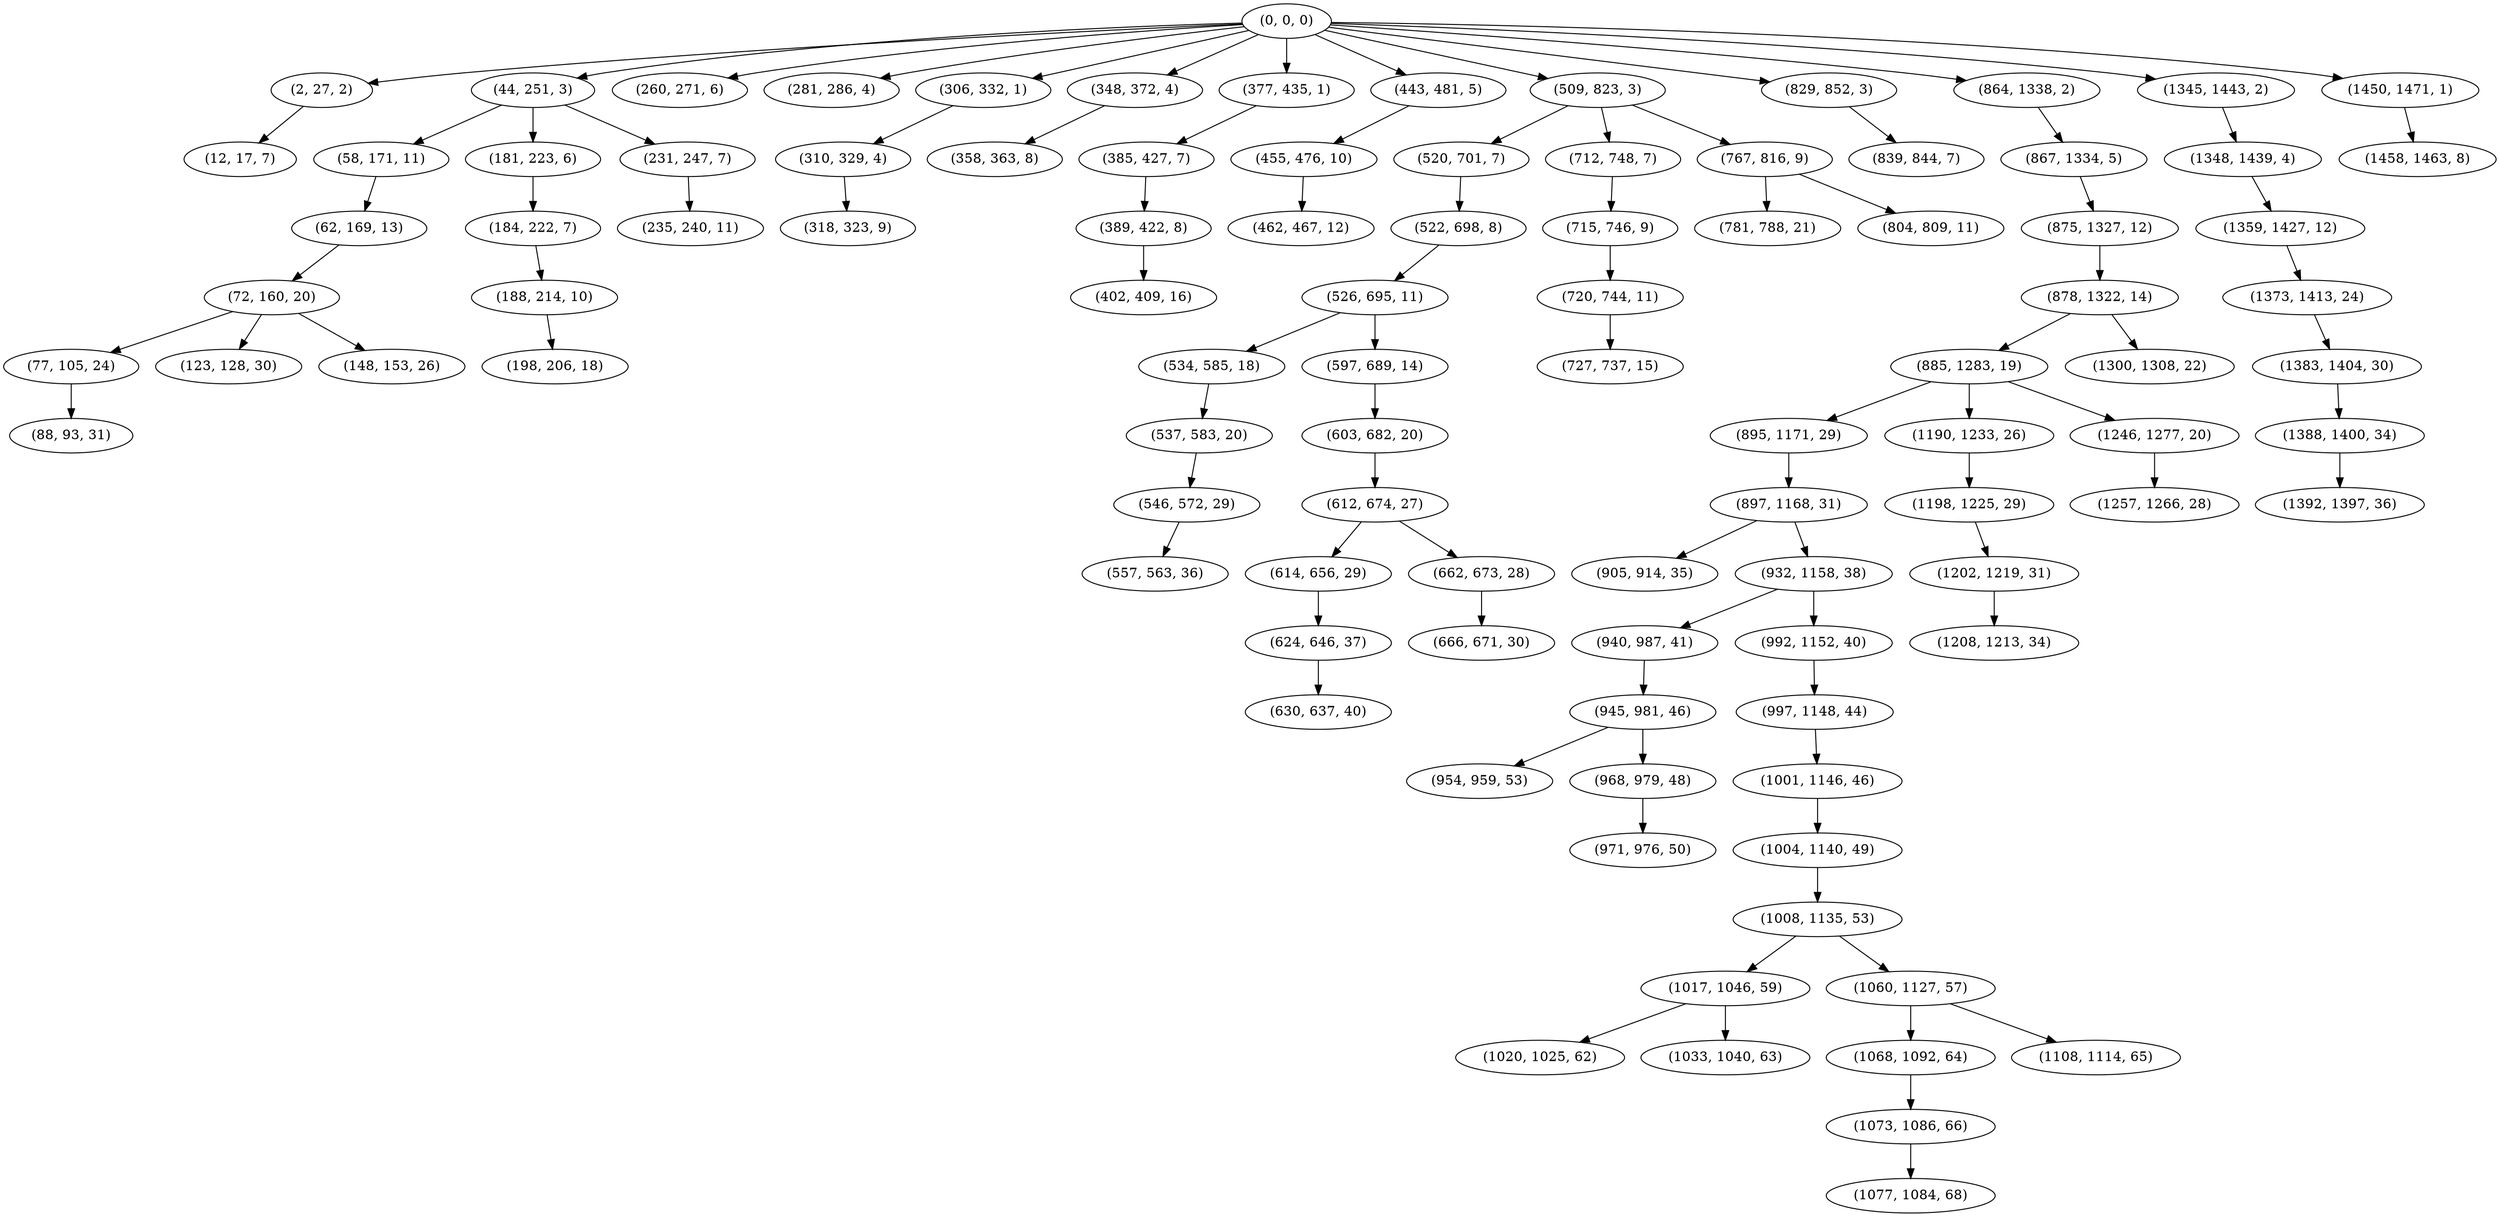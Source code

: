 digraph tree {
    "(0, 0, 0)";
    "(2, 27, 2)";
    "(12, 17, 7)";
    "(44, 251, 3)";
    "(58, 171, 11)";
    "(62, 169, 13)";
    "(72, 160, 20)";
    "(77, 105, 24)";
    "(88, 93, 31)";
    "(123, 128, 30)";
    "(148, 153, 26)";
    "(181, 223, 6)";
    "(184, 222, 7)";
    "(188, 214, 10)";
    "(198, 206, 18)";
    "(231, 247, 7)";
    "(235, 240, 11)";
    "(260, 271, 6)";
    "(281, 286, 4)";
    "(306, 332, 1)";
    "(310, 329, 4)";
    "(318, 323, 9)";
    "(348, 372, 4)";
    "(358, 363, 8)";
    "(377, 435, 1)";
    "(385, 427, 7)";
    "(389, 422, 8)";
    "(402, 409, 16)";
    "(443, 481, 5)";
    "(455, 476, 10)";
    "(462, 467, 12)";
    "(509, 823, 3)";
    "(520, 701, 7)";
    "(522, 698, 8)";
    "(526, 695, 11)";
    "(534, 585, 18)";
    "(537, 583, 20)";
    "(546, 572, 29)";
    "(557, 563, 36)";
    "(597, 689, 14)";
    "(603, 682, 20)";
    "(612, 674, 27)";
    "(614, 656, 29)";
    "(624, 646, 37)";
    "(630, 637, 40)";
    "(662, 673, 28)";
    "(666, 671, 30)";
    "(712, 748, 7)";
    "(715, 746, 9)";
    "(720, 744, 11)";
    "(727, 737, 15)";
    "(767, 816, 9)";
    "(781, 788, 21)";
    "(804, 809, 11)";
    "(829, 852, 3)";
    "(839, 844, 7)";
    "(864, 1338, 2)";
    "(867, 1334, 5)";
    "(875, 1327, 12)";
    "(878, 1322, 14)";
    "(885, 1283, 19)";
    "(895, 1171, 29)";
    "(897, 1168, 31)";
    "(905, 914, 35)";
    "(932, 1158, 38)";
    "(940, 987, 41)";
    "(945, 981, 46)";
    "(954, 959, 53)";
    "(968, 979, 48)";
    "(971, 976, 50)";
    "(992, 1152, 40)";
    "(997, 1148, 44)";
    "(1001, 1146, 46)";
    "(1004, 1140, 49)";
    "(1008, 1135, 53)";
    "(1017, 1046, 59)";
    "(1020, 1025, 62)";
    "(1033, 1040, 63)";
    "(1060, 1127, 57)";
    "(1068, 1092, 64)";
    "(1073, 1086, 66)";
    "(1077, 1084, 68)";
    "(1108, 1114, 65)";
    "(1190, 1233, 26)";
    "(1198, 1225, 29)";
    "(1202, 1219, 31)";
    "(1208, 1213, 34)";
    "(1246, 1277, 20)";
    "(1257, 1266, 28)";
    "(1300, 1308, 22)";
    "(1345, 1443, 2)";
    "(1348, 1439, 4)";
    "(1359, 1427, 12)";
    "(1373, 1413, 24)";
    "(1383, 1404, 30)";
    "(1388, 1400, 34)";
    "(1392, 1397, 36)";
    "(1450, 1471, 1)";
    "(1458, 1463, 8)";
    "(0, 0, 0)" -> "(2, 27, 2)";
    "(0, 0, 0)" -> "(44, 251, 3)";
    "(0, 0, 0)" -> "(260, 271, 6)";
    "(0, 0, 0)" -> "(281, 286, 4)";
    "(0, 0, 0)" -> "(306, 332, 1)";
    "(0, 0, 0)" -> "(348, 372, 4)";
    "(0, 0, 0)" -> "(377, 435, 1)";
    "(0, 0, 0)" -> "(443, 481, 5)";
    "(0, 0, 0)" -> "(509, 823, 3)";
    "(0, 0, 0)" -> "(829, 852, 3)";
    "(0, 0, 0)" -> "(864, 1338, 2)";
    "(0, 0, 0)" -> "(1345, 1443, 2)";
    "(0, 0, 0)" -> "(1450, 1471, 1)";
    "(2, 27, 2)" -> "(12, 17, 7)";
    "(44, 251, 3)" -> "(58, 171, 11)";
    "(44, 251, 3)" -> "(181, 223, 6)";
    "(44, 251, 3)" -> "(231, 247, 7)";
    "(58, 171, 11)" -> "(62, 169, 13)";
    "(62, 169, 13)" -> "(72, 160, 20)";
    "(72, 160, 20)" -> "(77, 105, 24)";
    "(72, 160, 20)" -> "(123, 128, 30)";
    "(72, 160, 20)" -> "(148, 153, 26)";
    "(77, 105, 24)" -> "(88, 93, 31)";
    "(181, 223, 6)" -> "(184, 222, 7)";
    "(184, 222, 7)" -> "(188, 214, 10)";
    "(188, 214, 10)" -> "(198, 206, 18)";
    "(231, 247, 7)" -> "(235, 240, 11)";
    "(306, 332, 1)" -> "(310, 329, 4)";
    "(310, 329, 4)" -> "(318, 323, 9)";
    "(348, 372, 4)" -> "(358, 363, 8)";
    "(377, 435, 1)" -> "(385, 427, 7)";
    "(385, 427, 7)" -> "(389, 422, 8)";
    "(389, 422, 8)" -> "(402, 409, 16)";
    "(443, 481, 5)" -> "(455, 476, 10)";
    "(455, 476, 10)" -> "(462, 467, 12)";
    "(509, 823, 3)" -> "(520, 701, 7)";
    "(509, 823, 3)" -> "(712, 748, 7)";
    "(509, 823, 3)" -> "(767, 816, 9)";
    "(520, 701, 7)" -> "(522, 698, 8)";
    "(522, 698, 8)" -> "(526, 695, 11)";
    "(526, 695, 11)" -> "(534, 585, 18)";
    "(526, 695, 11)" -> "(597, 689, 14)";
    "(534, 585, 18)" -> "(537, 583, 20)";
    "(537, 583, 20)" -> "(546, 572, 29)";
    "(546, 572, 29)" -> "(557, 563, 36)";
    "(597, 689, 14)" -> "(603, 682, 20)";
    "(603, 682, 20)" -> "(612, 674, 27)";
    "(612, 674, 27)" -> "(614, 656, 29)";
    "(612, 674, 27)" -> "(662, 673, 28)";
    "(614, 656, 29)" -> "(624, 646, 37)";
    "(624, 646, 37)" -> "(630, 637, 40)";
    "(662, 673, 28)" -> "(666, 671, 30)";
    "(712, 748, 7)" -> "(715, 746, 9)";
    "(715, 746, 9)" -> "(720, 744, 11)";
    "(720, 744, 11)" -> "(727, 737, 15)";
    "(767, 816, 9)" -> "(781, 788, 21)";
    "(767, 816, 9)" -> "(804, 809, 11)";
    "(829, 852, 3)" -> "(839, 844, 7)";
    "(864, 1338, 2)" -> "(867, 1334, 5)";
    "(867, 1334, 5)" -> "(875, 1327, 12)";
    "(875, 1327, 12)" -> "(878, 1322, 14)";
    "(878, 1322, 14)" -> "(885, 1283, 19)";
    "(878, 1322, 14)" -> "(1300, 1308, 22)";
    "(885, 1283, 19)" -> "(895, 1171, 29)";
    "(885, 1283, 19)" -> "(1190, 1233, 26)";
    "(885, 1283, 19)" -> "(1246, 1277, 20)";
    "(895, 1171, 29)" -> "(897, 1168, 31)";
    "(897, 1168, 31)" -> "(905, 914, 35)";
    "(897, 1168, 31)" -> "(932, 1158, 38)";
    "(932, 1158, 38)" -> "(940, 987, 41)";
    "(932, 1158, 38)" -> "(992, 1152, 40)";
    "(940, 987, 41)" -> "(945, 981, 46)";
    "(945, 981, 46)" -> "(954, 959, 53)";
    "(945, 981, 46)" -> "(968, 979, 48)";
    "(968, 979, 48)" -> "(971, 976, 50)";
    "(992, 1152, 40)" -> "(997, 1148, 44)";
    "(997, 1148, 44)" -> "(1001, 1146, 46)";
    "(1001, 1146, 46)" -> "(1004, 1140, 49)";
    "(1004, 1140, 49)" -> "(1008, 1135, 53)";
    "(1008, 1135, 53)" -> "(1017, 1046, 59)";
    "(1008, 1135, 53)" -> "(1060, 1127, 57)";
    "(1017, 1046, 59)" -> "(1020, 1025, 62)";
    "(1017, 1046, 59)" -> "(1033, 1040, 63)";
    "(1060, 1127, 57)" -> "(1068, 1092, 64)";
    "(1060, 1127, 57)" -> "(1108, 1114, 65)";
    "(1068, 1092, 64)" -> "(1073, 1086, 66)";
    "(1073, 1086, 66)" -> "(1077, 1084, 68)";
    "(1190, 1233, 26)" -> "(1198, 1225, 29)";
    "(1198, 1225, 29)" -> "(1202, 1219, 31)";
    "(1202, 1219, 31)" -> "(1208, 1213, 34)";
    "(1246, 1277, 20)" -> "(1257, 1266, 28)";
    "(1345, 1443, 2)" -> "(1348, 1439, 4)";
    "(1348, 1439, 4)" -> "(1359, 1427, 12)";
    "(1359, 1427, 12)" -> "(1373, 1413, 24)";
    "(1373, 1413, 24)" -> "(1383, 1404, 30)";
    "(1383, 1404, 30)" -> "(1388, 1400, 34)";
    "(1388, 1400, 34)" -> "(1392, 1397, 36)";
    "(1450, 1471, 1)" -> "(1458, 1463, 8)";
}

